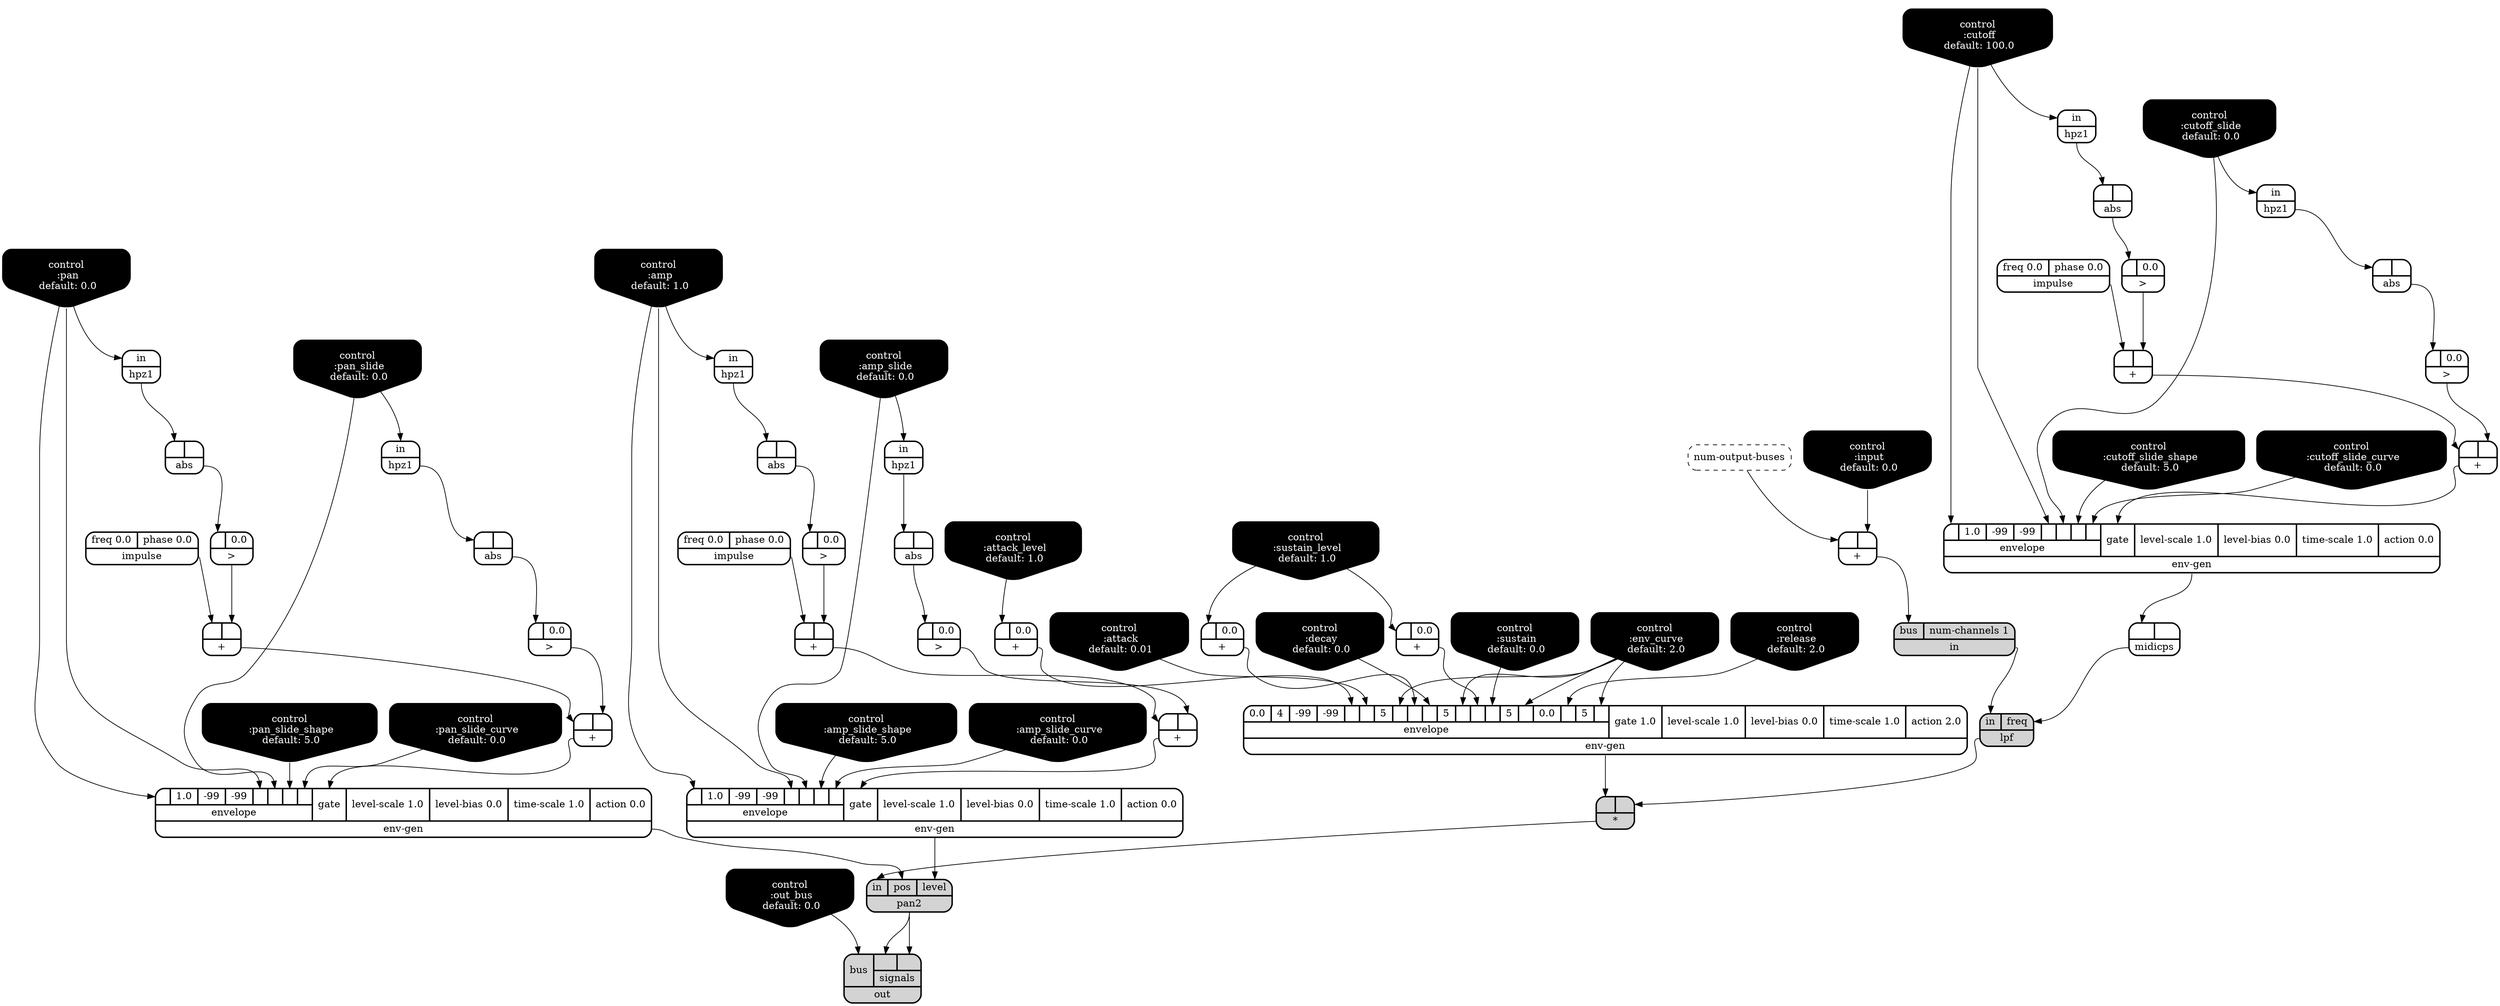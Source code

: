 digraph synthdef {
54 [label = "{{ <a> |<b> } |<__UG_NAME__>* }" style="filled, bold, rounded"  shape=record rankdir=LR];
22 [label = "{{ <a> |<b> } |<__UG_NAME__>+ }" style="bold, rounded" shape=record rankdir=LR];
34 [label = "{{ <a> |<b> } |<__UG_NAME__>+ }" style="bold, rounded" shape=record rankdir=LR];
38 [label = "{{ <a> |<b> } |<__UG_NAME__>+ }" style="bold, rounded" shape=record rankdir=LR];
44 [label = "{{ <a> |<b> } |<__UG_NAME__>+ }" style="bold, rounded" shape=record rankdir=LR];
45 [label = "{{ <a> |<b> } |<__UG_NAME__>+ }" style="bold, rounded" shape=record rankdir=LR];
48 [label = "{{ <a> |<b> 0.0} |<__UG_NAME__>+ }" style="bold, rounded" shape=record rankdir=LR];
49 [label = "{{ <a> |<b> 0.0} |<__UG_NAME__>+ }" style="bold, rounded" shape=record rankdir=LR];
50 [label = "{{ <a> |<b> 0.0} |<__UG_NAME__>+ }" style="bold, rounded" shape=record rankdir=LR];
56 [label = "{{ <a> |<b> } |<__UG_NAME__>+ }" style="bold, rounded" shape=record rankdir=LR];
58 [label = "{{ <a> |<b> } |<__UG_NAME__>+ }" style="bold, rounded" shape=record rankdir=LR];
29 [label = "{{ <a> |<b> 0.0} |<__UG_NAME__>\> }" style="bold, rounded" shape=record rankdir=LR];
33 [label = "{{ <a> |<b> 0.0} |<__UG_NAME__>\> }" style="bold, rounded" shape=record rankdir=LR];
37 [label = "{{ <a> |<b> 0.0} |<__UG_NAME__>\> }" style="bold, rounded" shape=record rankdir=LR];
40 [label = "{{ <a> |<b> 0.0} |<__UG_NAME__>\> }" style="bold, rounded" shape=record rankdir=LR];
43 [label = "{{ <a> |<b> 0.0} |<__UG_NAME__>\> }" style="bold, rounded" shape=record rankdir=LR];
57 [label = "{{ <a> |<b> 0.0} |<__UG_NAME__>\> }" style="bold, rounded" shape=record rankdir=LR];
27 [label = "{{ <a> |<b> } |<__UG_NAME__>abs }" style="bold, rounded" shape=record rankdir=LR];
30 [label = "{{ <a> |<b> } |<__UG_NAME__>abs }" style="bold, rounded" shape=record rankdir=LR];
32 [label = "{{ <a> |<b> } |<__UG_NAME__>abs }" style="bold, rounded" shape=record rankdir=LR];
36 [label = "{{ <a> |<b> } |<__UG_NAME__>abs }" style="bold, rounded" shape=record rankdir=LR];
42 [label = "{{ <a> |<b> } |<__UG_NAME__>abs }" style="bold, rounded" shape=record rankdir=LR];
47 [label = "{{ <a> |<b> } |<__UG_NAME__>abs }" style="bold, rounded" shape=record rankdir=LR];
0 [label = "control
 :amp
 default: 1.0" shape=invhouse style="rounded, filled, bold" fillcolor=black fontcolor=white ]; 
1 [label = "control
 :amp_slide
 default: 0.0" shape=invhouse style="rounded, filled, bold" fillcolor=black fontcolor=white ]; 
2 [label = "control
 :amp_slide_shape
 default: 5.0" shape=invhouse style="rounded, filled, bold" fillcolor=black fontcolor=white ]; 
3 [label = "control
 :amp_slide_curve
 default: 0.0" shape=invhouse style="rounded, filled, bold" fillcolor=black fontcolor=white ]; 
4 [label = "control
 :pan
 default: 0.0" shape=invhouse style="rounded, filled, bold" fillcolor=black fontcolor=white ]; 
5 [label = "control
 :pan_slide
 default: 0.0" shape=invhouse style="rounded, filled, bold" fillcolor=black fontcolor=white ]; 
6 [label = "control
 :pan_slide_shape
 default: 5.0" shape=invhouse style="rounded, filled, bold" fillcolor=black fontcolor=white ]; 
7 [label = "control
 :pan_slide_curve
 default: 0.0" shape=invhouse style="rounded, filled, bold" fillcolor=black fontcolor=white ]; 
8 [label = "control
 :attack
 default: 0.01" shape=invhouse style="rounded, filled, bold" fillcolor=black fontcolor=white ]; 
9 [label = "control
 :decay
 default: 0.0" shape=invhouse style="rounded, filled, bold" fillcolor=black fontcolor=white ]; 
10 [label = "control
 :sustain
 default: 0.0" shape=invhouse style="rounded, filled, bold" fillcolor=black fontcolor=white ]; 
11 [label = "control
 :release
 default: 2.0" shape=invhouse style="rounded, filled, bold" fillcolor=black fontcolor=white ]; 
12 [label = "control
 :attack_level
 default: 1.0" shape=invhouse style="rounded, filled, bold" fillcolor=black fontcolor=white ]; 
13 [label = "control
 :sustain_level
 default: 1.0" shape=invhouse style="rounded, filled, bold" fillcolor=black fontcolor=white ]; 
14 [label = "control
 :env_curve
 default: 2.0" shape=invhouse style="rounded, filled, bold" fillcolor=black fontcolor=white ]; 
15 [label = "control
 :cutoff
 default: 100.0" shape=invhouse style="rounded, filled, bold" fillcolor=black fontcolor=white ]; 
16 [label = "control
 :cutoff_slide
 default: 0.0" shape=invhouse style="rounded, filled, bold" fillcolor=black fontcolor=white ]; 
17 [label = "control
 :cutoff_slide_shape
 default: 5.0" shape=invhouse style="rounded, filled, bold" fillcolor=black fontcolor=white ]; 
18 [label = "control
 :cutoff_slide_curve
 default: 0.0" shape=invhouse style="rounded, filled, bold" fillcolor=black fontcolor=white ]; 
19 [label = "control
 :input
 default: 0.0" shape=invhouse style="rounded, filled, bold" fillcolor=black fontcolor=white ]; 
20 [label = "control
 :out_bus
 default: 0.0" shape=invhouse style="rounded, filled, bold" fillcolor=black fontcolor=white ]; 
39 [label = "{{ {{<envelope___control___0>|1.0|-99|-99|<envelope___control___4>|<envelope___control___5>|<envelope___control___6>|<envelope___control___7>}|envelope}|<gate> gate|<level____scale> level-scale 1.0|<level____bias> level-bias 0.0|<time____scale> time-scale 1.0|<action> action 0.0} |<__UG_NAME__>env-gen }" style="bold, rounded" shape=record rankdir=LR];
51 [label = "{{ {{0.0|4|-99|-99|<envelope___binary____op____u____gen___4>|<envelope___control___5>|5|<envelope___control___7>|<envelope___binary____op____u____gen___8>|<envelope___control___9>|5|<envelope___control___11>|<envelope___binary____op____u____gen___12>|<envelope___control___13>|5|<envelope___control___15>|0.0|<envelope___control___17>|5|<envelope___control___19>}|envelope}|<gate> gate 1.0|<level____scale> level-scale 1.0|<level____bias> level-bias 0.0|<time____scale> time-scale 1.0|<action> action 2.0} |<__UG_NAME__>env-gen }" style="bold, rounded" shape=record rankdir=LR];
59 [label = "{{ {{<envelope___control___0>|1.0|-99|-99|<envelope___control___4>|<envelope___control___5>|<envelope___control___6>|<envelope___control___7>}|envelope}|<gate> gate|<level____scale> level-scale 1.0|<level____bias> level-bias 0.0|<time____scale> time-scale 1.0|<action> action 0.0} |<__UG_NAME__>env-gen }" style="bold, rounded" shape=record rankdir=LR];
60 [label = "{{ {{<envelope___control___0>|1.0|-99|-99|<envelope___control___4>|<envelope___control___5>|<envelope___control___6>|<envelope___control___7>}|envelope}|<gate> gate|<level____scale> level-scale 1.0|<level____bias> level-bias 0.0|<time____scale> time-scale 1.0|<action> action 0.0} |<__UG_NAME__>env-gen }" style="bold, rounded" shape=record rankdir=LR];
25 [label = "{{ <in> in} |<__UG_NAME__>hpz1 }" style="bold, rounded" shape=record rankdir=LR];
26 [label = "{{ <in> in} |<__UG_NAME__>hpz1 }" style="bold, rounded" shape=record rankdir=LR];
28 [label = "{{ <in> in} |<__UG_NAME__>hpz1 }" style="bold, rounded" shape=record rankdir=LR];
35 [label = "{{ <in> in} |<__UG_NAME__>hpz1 }" style="bold, rounded" shape=record rankdir=LR];
41 [label = "{{ <in> in} |<__UG_NAME__>hpz1 }" style="bold, rounded" shape=record rankdir=LR];
46 [label = "{{ <in> in} |<__UG_NAME__>hpz1 }" style="bold, rounded" shape=record rankdir=LR];
24 [label = "{{ <freq> freq 0.0|<phase> phase 0.0} |<__UG_NAME__>impulse }" style="bold, rounded" shape=record rankdir=LR];
31 [label = "{{ <freq> freq 0.0|<phase> phase 0.0} |<__UG_NAME__>impulse }" style="bold, rounded" shape=record rankdir=LR];
55 [label = "{{ <freq> freq 0.0|<phase> phase 0.0} |<__UG_NAME__>impulse }" style="bold, rounded" shape=record rankdir=LR];
23 [label = "{{ <bus> bus|<num____channels> num-channels 1} |<__UG_NAME__>in }" style="filled, bold, rounded"  shape=record rankdir=LR];
53 [label = "{{ <in> in|<freq> freq} |<__UG_NAME__>lpf }" style="filled, bold, rounded"  shape=record rankdir=LR];
52 [label = "{{ <a> |<b> } |<__UG_NAME__>midicps }" style="bold, rounded" shape=record rankdir=LR];
21 [label = "{<__UG_NAME__>num-output-buses }" style="dashed, rounded" shape=record rankdir=LR];
62 [label = "{{ <bus> bus|{{<signals___pan2___0>|<signals___pan2___1>}|signals}} |<__UG_NAME__>out }" style="filled, bold, rounded"  shape=record rankdir=LR];
61 [label = "{{ <in> in|<pos> pos|<level> level} |<__UG_NAME__>pan2 }" style="filled, bold, rounded"  shape=record rankdir=LR];

53:__UG_NAME__ -> 54:b ;
51:__UG_NAME__ -> 54:a ;
19:__UG_NAME__ -> 22:b ;
21:__UG_NAME__ -> 22:a ;
33:__UG_NAME__ -> 34:b ;
31:__UG_NAME__ -> 34:a ;
37:__UG_NAME__ -> 38:b ;
34:__UG_NAME__ -> 38:a ;
43:__UG_NAME__ -> 44:b ;
24:__UG_NAME__ -> 44:a ;
40:__UG_NAME__ -> 45:b ;
44:__UG_NAME__ -> 45:a ;
12:__UG_NAME__ -> 48:a ;
13:__UG_NAME__ -> 49:a ;
13:__UG_NAME__ -> 50:a ;
29:__UG_NAME__ -> 56:b ;
55:__UG_NAME__ -> 56:a ;
57:__UG_NAME__ -> 58:b ;
56:__UG_NAME__ -> 58:a ;
27:__UG_NAME__ -> 29:a ;
32:__UG_NAME__ -> 33:a ;
36:__UG_NAME__ -> 37:a ;
30:__UG_NAME__ -> 40:a ;
42:__UG_NAME__ -> 43:a ;
47:__UG_NAME__ -> 57:a ;
26:__UG_NAME__ -> 27:a ;
28:__UG_NAME__ -> 30:a ;
25:__UG_NAME__ -> 32:a ;
35:__UG_NAME__ -> 36:a ;
41:__UG_NAME__ -> 42:a ;
46:__UG_NAME__ -> 47:a ;
38:__UG_NAME__ -> 39:gate ;
15:__UG_NAME__ -> 39:envelope___control___0 ;
15:__UG_NAME__ -> 39:envelope___control___4 ;
16:__UG_NAME__ -> 39:envelope___control___5 ;
17:__UG_NAME__ -> 39:envelope___control___6 ;
18:__UG_NAME__ -> 39:envelope___control___7 ;
48:__UG_NAME__ -> 51:envelope___binary____op____u____gen___4 ;
8:__UG_NAME__ -> 51:envelope___control___5 ;
14:__UG_NAME__ -> 51:envelope___control___7 ;
49:__UG_NAME__ -> 51:envelope___binary____op____u____gen___8 ;
9:__UG_NAME__ -> 51:envelope___control___9 ;
14:__UG_NAME__ -> 51:envelope___control___11 ;
50:__UG_NAME__ -> 51:envelope___binary____op____u____gen___12 ;
10:__UG_NAME__ -> 51:envelope___control___13 ;
14:__UG_NAME__ -> 51:envelope___control___15 ;
11:__UG_NAME__ -> 51:envelope___control___17 ;
14:__UG_NAME__ -> 51:envelope___control___19 ;
58:__UG_NAME__ -> 59:gate ;
4:__UG_NAME__ -> 59:envelope___control___0 ;
4:__UG_NAME__ -> 59:envelope___control___4 ;
5:__UG_NAME__ -> 59:envelope___control___5 ;
6:__UG_NAME__ -> 59:envelope___control___6 ;
7:__UG_NAME__ -> 59:envelope___control___7 ;
45:__UG_NAME__ -> 60:gate ;
0:__UG_NAME__ -> 60:envelope___control___0 ;
0:__UG_NAME__ -> 60:envelope___control___4 ;
1:__UG_NAME__ -> 60:envelope___control___5 ;
2:__UG_NAME__ -> 60:envelope___control___6 ;
3:__UG_NAME__ -> 60:envelope___control___7 ;
15:__UG_NAME__ -> 25:in ;
4:__UG_NAME__ -> 26:in ;
1:__UG_NAME__ -> 28:in ;
16:__UG_NAME__ -> 35:in ;
0:__UG_NAME__ -> 41:in ;
5:__UG_NAME__ -> 46:in ;
22:__UG_NAME__ -> 23:bus ;
52:__UG_NAME__ -> 53:freq ;
23:__UG_NAME__ -> 53:in ;
39:__UG_NAME__ -> 52:a ;
61:__UG_NAME__ -> 62:signals___pan2___0 ;
61:__UG_NAME__ -> 62:signals___pan2___1 ;
20:__UG_NAME__ -> 62:bus ;
60:__UG_NAME__ -> 61:level ;
59:__UG_NAME__ -> 61:pos ;
54:__UG_NAME__ -> 61:in ;

}